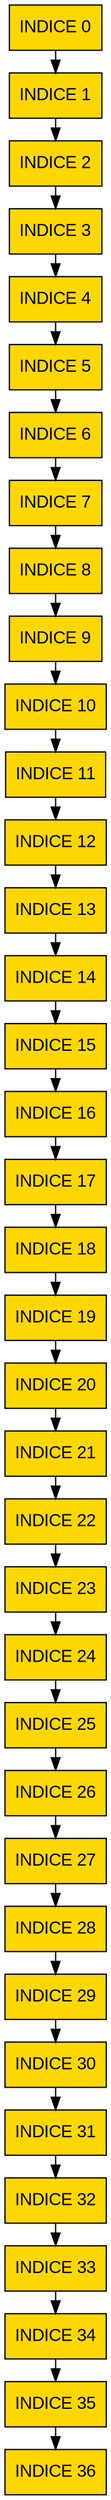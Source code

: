 digraph D {
rankdir=LR
node [fontname="Arial" style = "filled"];
nodo0[shape = box, label = "INDICE 0", group = 1, fillcolor = gold];
nodo0->nodo1;
nodo1[shape = box, label = "INDICE 1", group = 2, fillcolor = gold];
nodo1->nodo2;
nodo2[shape = box, label = "INDICE 2", group = 3, fillcolor = gold];
nodo2->nodo3;
nodo3[shape = box, label = "INDICE 3", group = 4, fillcolor = gold];
nodo3->nodo4;
nodo4[shape = box, label = "INDICE 4", group = 5, fillcolor = gold];
nodo4->nodo5;
nodo5[shape = box, label = "INDICE 5", group = 6, fillcolor = gold];
nodo5->nodo6;
nodo6[shape = box, label = "INDICE 6", group = 7, fillcolor = gold];
nodo6->nodo7;
nodo7[shape = box, label = "INDICE 7", group = 8, fillcolor = gold];
nodo7->nodo8;
nodo8[shape = box, label = "INDICE 8", group = 9, fillcolor = gold];
nodo8->nodo9;
nodo9[shape = box, label = "INDICE 9", group = 10, fillcolor = gold];
nodo9->nodo10;
nodo10[shape = box, label = "INDICE 10", group = 11, fillcolor = gold];
nodo10->nodo11;
nodo11[shape = box, label = "INDICE 11", group = 12, fillcolor = gold];
nodo11->nodo12;
nodo12[shape = box, label = "INDICE 12", group = 13, fillcolor = gold];
nodo12->nodo13;
nodo13[shape = box, label = "INDICE 13", group = 14, fillcolor = gold];
nodo13->nodo14;
nodo14[shape = box, label = "INDICE 14", group = 15, fillcolor = gold];
nodo14->nodo15;
nodo15[shape = box, label = "INDICE 15", group = 16, fillcolor = gold];
nodo15->nodo16;
nodo16[shape = box, label = "INDICE 16", group = 17, fillcolor = gold];
nodo16->nodo17;
nodo17[shape = box, label = "INDICE 17", group = 18, fillcolor = gold];
nodo17->nodo18;
nodo18[shape = box, label = "INDICE 18", group = 19, fillcolor = gold];
nodo18->nodo19;
nodo19[shape = box, label = "INDICE 19", group = 20, fillcolor = gold];
nodo19->nodo20;
nodo20[shape = box, label = "INDICE 20", group = 21, fillcolor = gold];
nodo20->nodo21;
nodo21[shape = box, label = "INDICE 21", group = 22, fillcolor = gold];
nodo21->nodo22;
nodo22[shape = box, label = "INDICE 22", group = 23, fillcolor = gold];
nodo22->nodo23;
nodo23[shape = box, label = "INDICE 23", group = 24, fillcolor = gold];
nodo23->nodo24;
nodo24[shape = box, label = "INDICE 24", group = 25, fillcolor = gold];
nodo24->nodo25;
nodo25[shape = box, label = "INDICE 25", group = 26, fillcolor = gold];
nodo25->nodo26;
nodo26[shape = box, label = "INDICE 26", group = 27, fillcolor = gold];
nodo26->nodo27;
nodo27[shape = box, label = "INDICE 27", group = 28, fillcolor = gold];
nodo27->nodo28;
nodo28[shape = box, label = "INDICE 28", group = 29, fillcolor = gold];
nodo28->nodo29;
nodo29[shape = box, label = "INDICE 29", group = 30, fillcolor = gold];
nodo29->nodo30;
nodo30[shape = box, label = "INDICE 30", group = 31, fillcolor = gold];
nodo30->nodo31;
nodo31[shape = box, label = "INDICE 31", group = 32, fillcolor = gold];
nodo31->nodo32;
nodo32[shape = box, label = "INDICE 32", group = 33, fillcolor = gold];
nodo32->nodo33;
nodo33[shape = box, label = "INDICE 33", group = 34, fillcolor = gold];
nodo33->nodo34;
nodo34[shape = box, label = "INDICE 34", group = 35, fillcolor = gold];
nodo34->nodo35;
nodo35[shape = box, label = "INDICE 35", group = 36, fillcolor = gold];
nodo35->nodo36;
nodo36[shape = box, label = "INDICE 36", group = 37, fillcolor = gold];
{rank = same;nodo0;nodo1;nodo2;nodo3;nodo4;nodo5;nodo6;nodo7;nodo8;nodo9;nodo10;nodo11;nodo12;nodo13;nodo14;nodo15;nodo16;nodo17;nodo18;nodo19;nodo20;nodo21;nodo22;nodo23;nodo24;nodo25;nodo26;nodo27;nodo28;nodo29;nodo30;nodo31;nodo32;nodo33;nodo34;nodo35;nodo36;}
}
